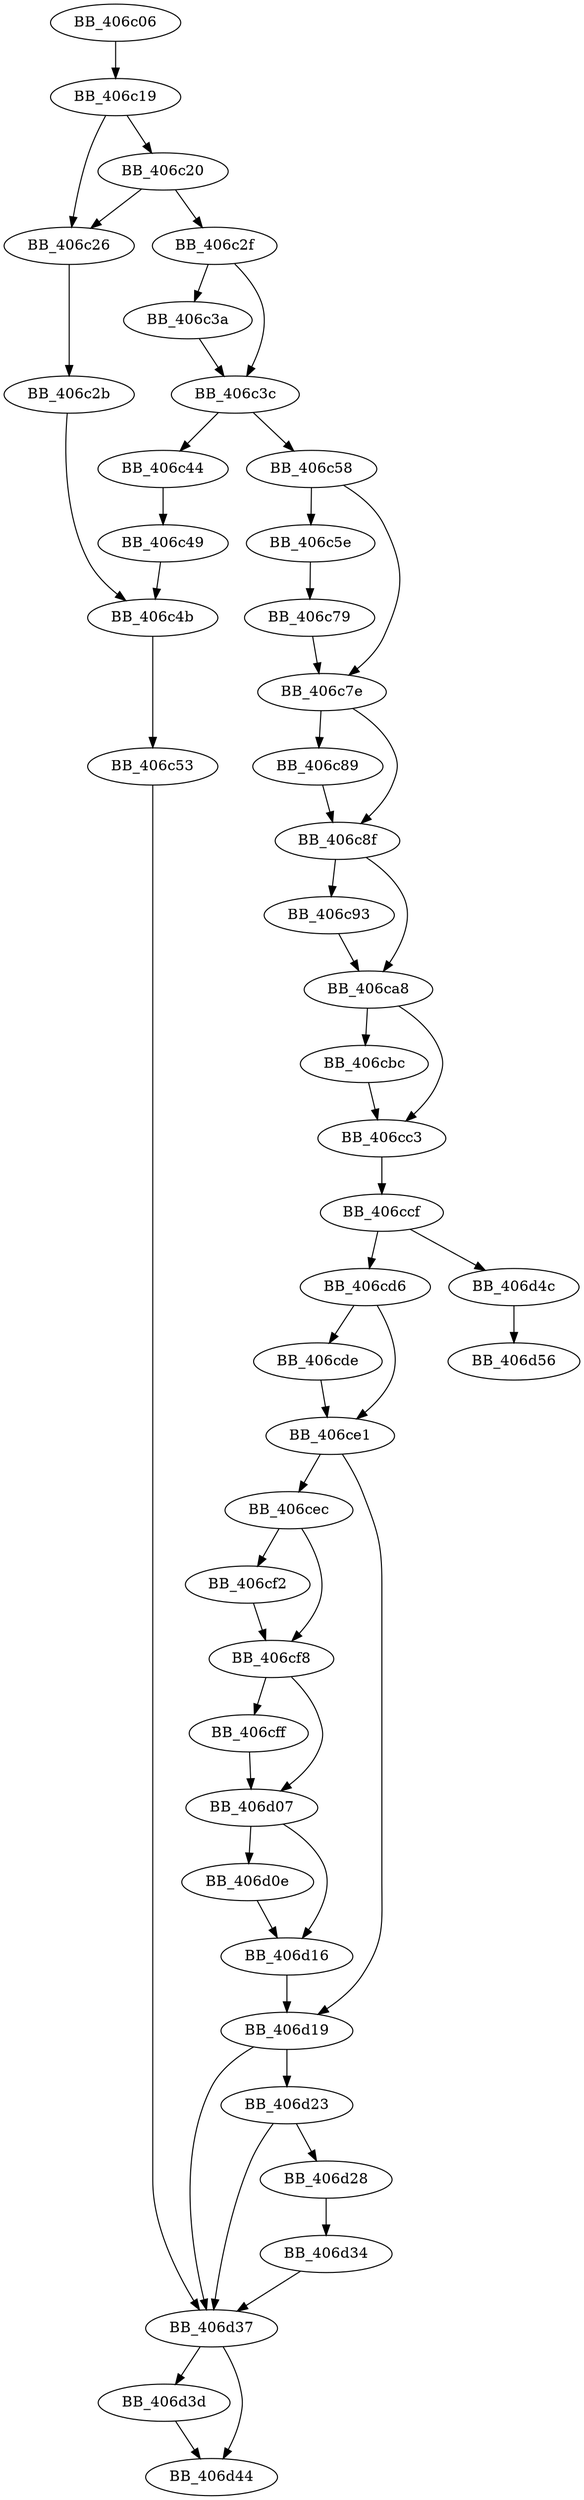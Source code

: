 DiGraph __cftoe2_l{
BB_406c06->BB_406c19
BB_406c19->BB_406c20
BB_406c19->BB_406c26
BB_406c20->BB_406c26
BB_406c20->BB_406c2f
BB_406c26->BB_406c2b
BB_406c2b->BB_406c4b
BB_406c2f->BB_406c3a
BB_406c2f->BB_406c3c
BB_406c3a->BB_406c3c
BB_406c3c->BB_406c44
BB_406c3c->BB_406c58
BB_406c44->BB_406c49
BB_406c49->BB_406c4b
BB_406c4b->BB_406c53
BB_406c53->BB_406d37
BB_406c58->BB_406c5e
BB_406c58->BB_406c7e
BB_406c5e->BB_406c79
BB_406c79->BB_406c7e
BB_406c7e->BB_406c89
BB_406c7e->BB_406c8f
BB_406c89->BB_406c8f
BB_406c8f->BB_406c93
BB_406c8f->BB_406ca8
BB_406c93->BB_406ca8
BB_406ca8->BB_406cbc
BB_406ca8->BB_406cc3
BB_406cbc->BB_406cc3
BB_406cc3->BB_406ccf
BB_406ccf->BB_406cd6
BB_406ccf->BB_406d4c
BB_406cd6->BB_406cde
BB_406cd6->BB_406ce1
BB_406cde->BB_406ce1
BB_406ce1->BB_406cec
BB_406ce1->BB_406d19
BB_406cec->BB_406cf2
BB_406cec->BB_406cf8
BB_406cf2->BB_406cf8
BB_406cf8->BB_406cff
BB_406cf8->BB_406d07
BB_406cff->BB_406d07
BB_406d07->BB_406d0e
BB_406d07->BB_406d16
BB_406d0e->BB_406d16
BB_406d16->BB_406d19
BB_406d19->BB_406d23
BB_406d19->BB_406d37
BB_406d23->BB_406d28
BB_406d23->BB_406d37
BB_406d28->BB_406d34
BB_406d34->BB_406d37
BB_406d37->BB_406d3d
BB_406d37->BB_406d44
BB_406d3d->BB_406d44
BB_406d4c->BB_406d56
}
